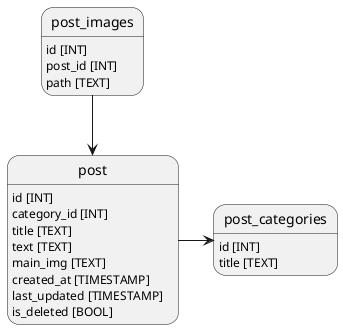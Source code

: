 @startuml

post: id [INT]
post: category_id [INT]
post: title [TEXT]
post: text [TEXT]
post: main_img [TEXT]
post: created_at [TIMESTAMP]
post: last_updated [TIMESTAMP]
post: is_deleted [BOOL]
post -> post_categories


post_categories: id [INT]
post_categories: title [TEXT]


post_images: id [INT]
post_images: post_id [INT]
post_images: path [TEXT]
post_images --> post


@enduml